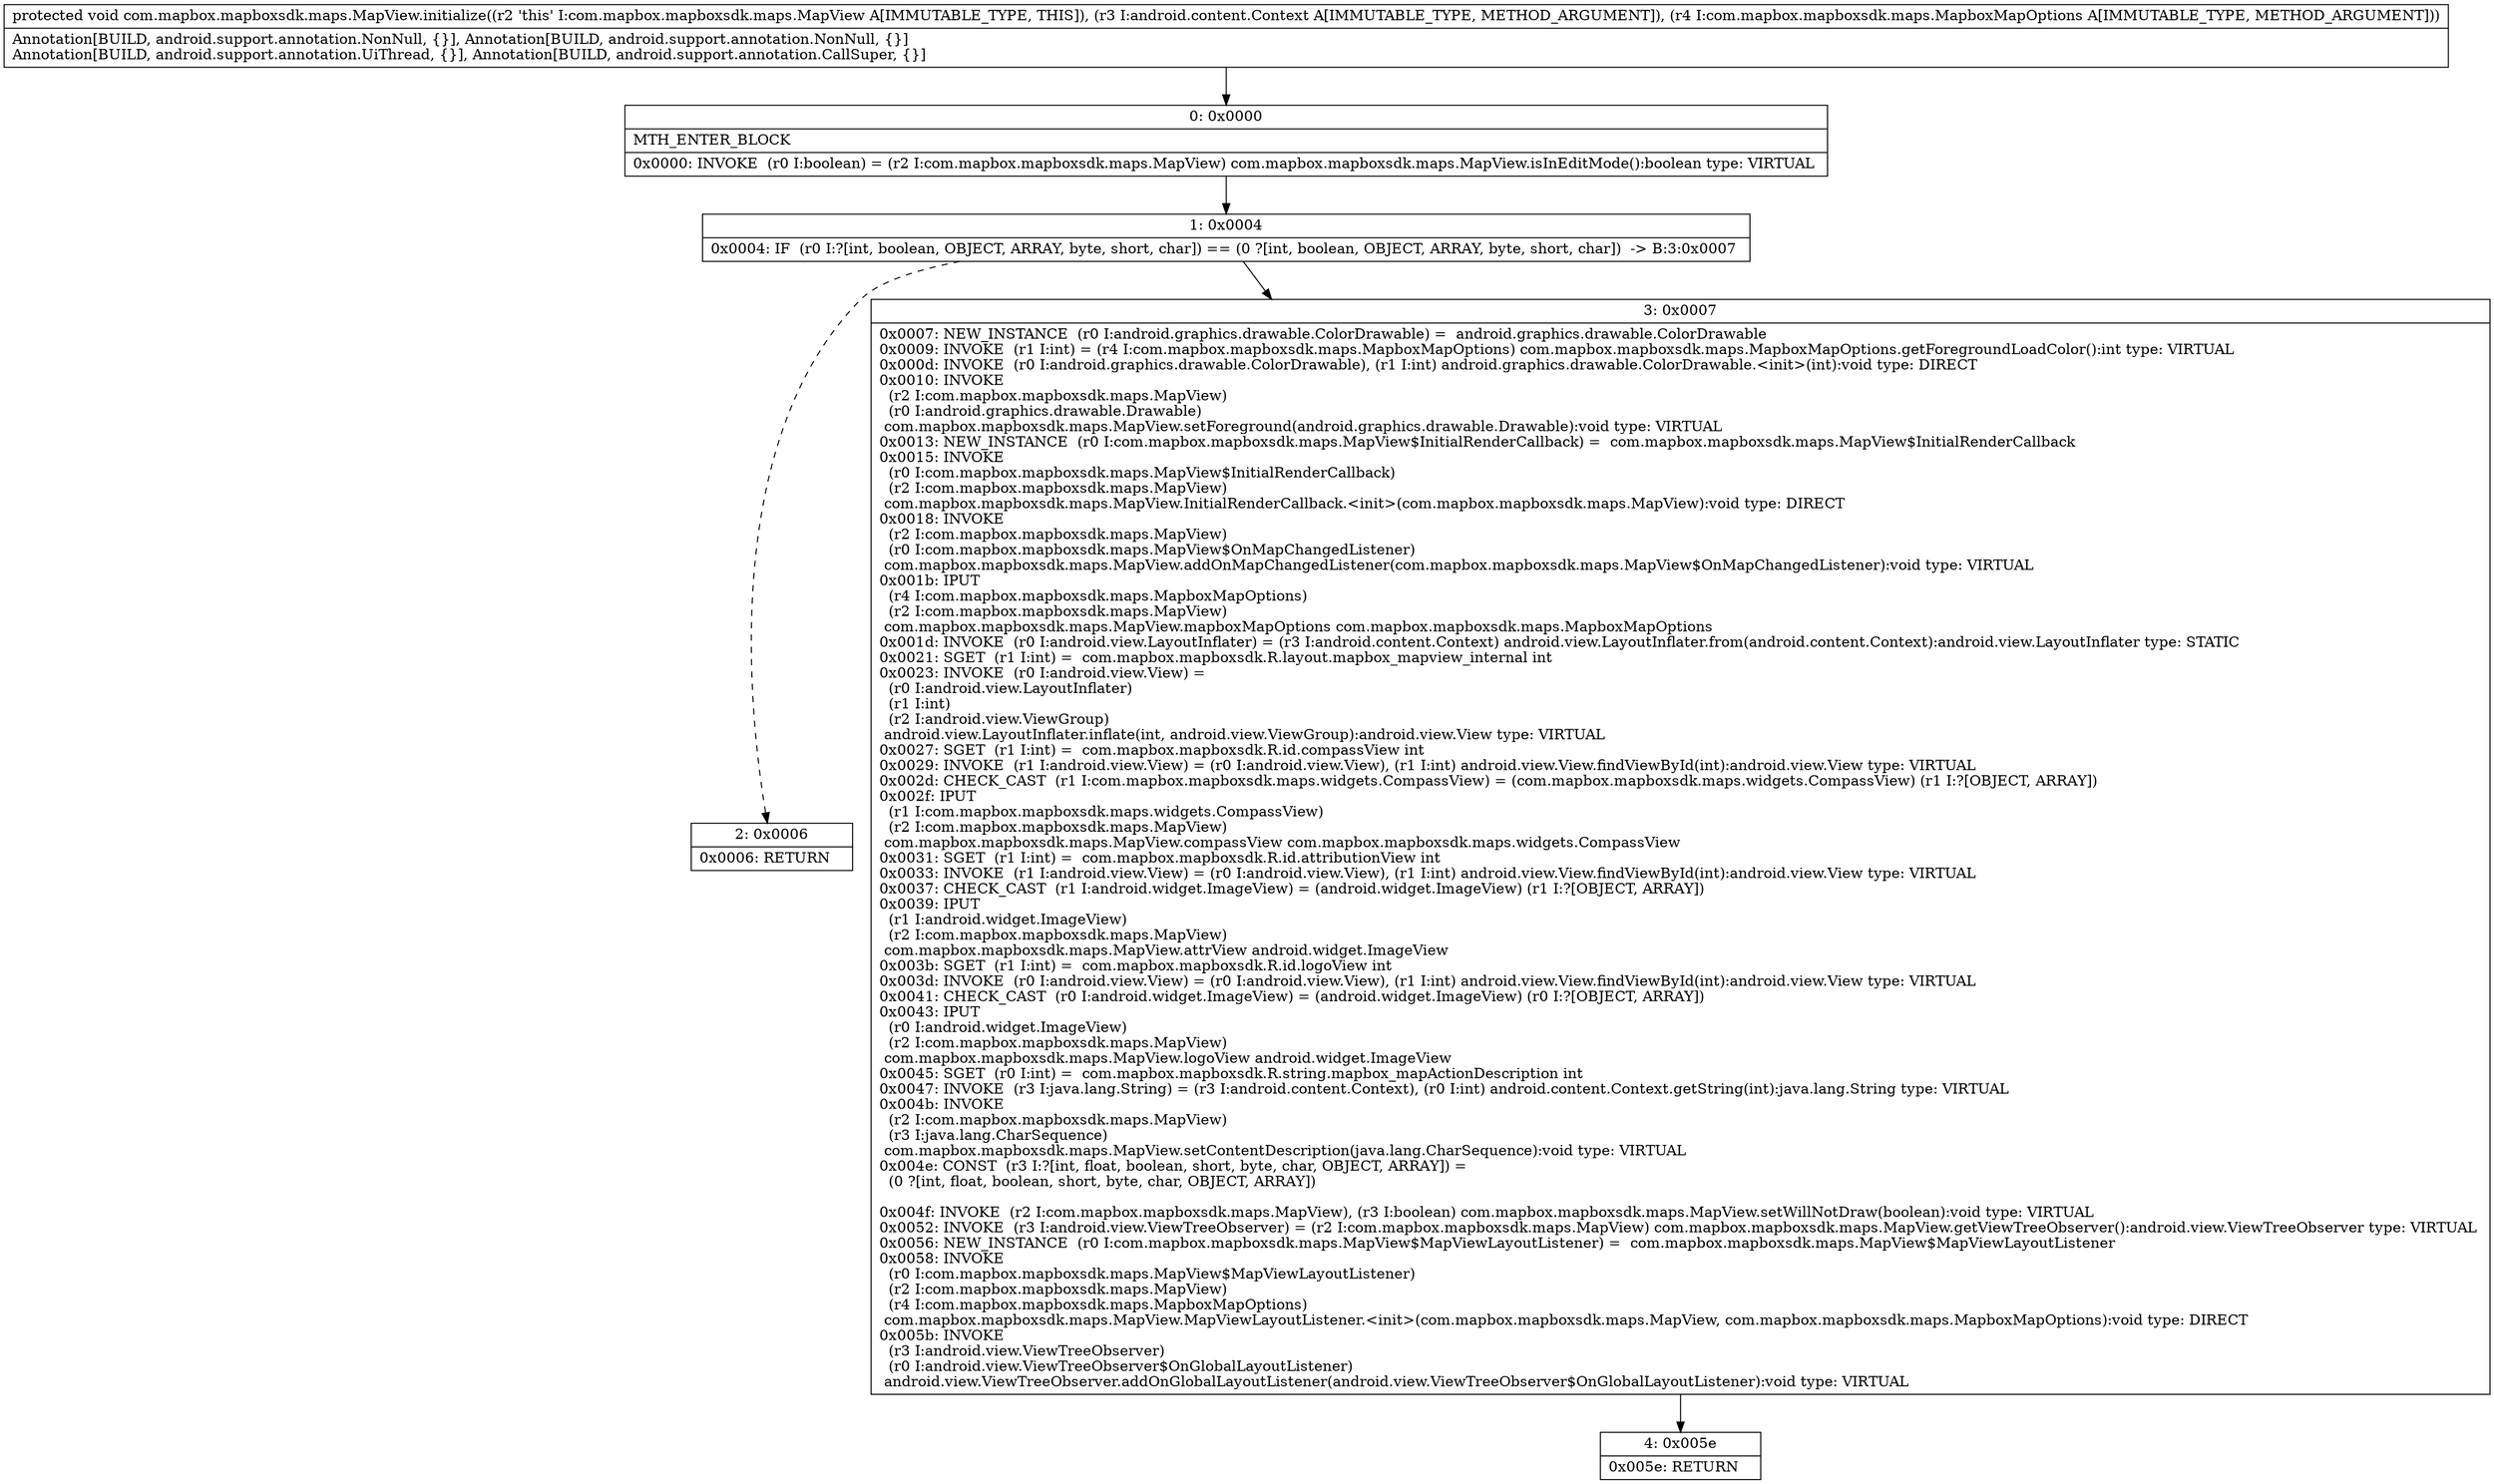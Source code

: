 digraph "CFG forcom.mapbox.mapboxsdk.maps.MapView.initialize(Landroid\/content\/Context;Lcom\/mapbox\/mapboxsdk\/maps\/MapboxMapOptions;)V" {
Node_0 [shape=record,label="{0\:\ 0x0000|MTH_ENTER_BLOCK\l|0x0000: INVOKE  (r0 I:boolean) = (r2 I:com.mapbox.mapboxsdk.maps.MapView) com.mapbox.mapboxsdk.maps.MapView.isInEditMode():boolean type: VIRTUAL \l}"];
Node_1 [shape=record,label="{1\:\ 0x0004|0x0004: IF  (r0 I:?[int, boolean, OBJECT, ARRAY, byte, short, char]) == (0 ?[int, boolean, OBJECT, ARRAY, byte, short, char])  \-\> B:3:0x0007 \l}"];
Node_2 [shape=record,label="{2\:\ 0x0006|0x0006: RETURN   \l}"];
Node_3 [shape=record,label="{3\:\ 0x0007|0x0007: NEW_INSTANCE  (r0 I:android.graphics.drawable.ColorDrawable) =  android.graphics.drawable.ColorDrawable \l0x0009: INVOKE  (r1 I:int) = (r4 I:com.mapbox.mapboxsdk.maps.MapboxMapOptions) com.mapbox.mapboxsdk.maps.MapboxMapOptions.getForegroundLoadColor():int type: VIRTUAL \l0x000d: INVOKE  (r0 I:android.graphics.drawable.ColorDrawable), (r1 I:int) android.graphics.drawable.ColorDrawable.\<init\>(int):void type: DIRECT \l0x0010: INVOKE  \l  (r2 I:com.mapbox.mapboxsdk.maps.MapView)\l  (r0 I:android.graphics.drawable.Drawable)\l com.mapbox.mapboxsdk.maps.MapView.setForeground(android.graphics.drawable.Drawable):void type: VIRTUAL \l0x0013: NEW_INSTANCE  (r0 I:com.mapbox.mapboxsdk.maps.MapView$InitialRenderCallback) =  com.mapbox.mapboxsdk.maps.MapView$InitialRenderCallback \l0x0015: INVOKE  \l  (r0 I:com.mapbox.mapboxsdk.maps.MapView$InitialRenderCallback)\l  (r2 I:com.mapbox.mapboxsdk.maps.MapView)\l com.mapbox.mapboxsdk.maps.MapView.InitialRenderCallback.\<init\>(com.mapbox.mapboxsdk.maps.MapView):void type: DIRECT \l0x0018: INVOKE  \l  (r2 I:com.mapbox.mapboxsdk.maps.MapView)\l  (r0 I:com.mapbox.mapboxsdk.maps.MapView$OnMapChangedListener)\l com.mapbox.mapboxsdk.maps.MapView.addOnMapChangedListener(com.mapbox.mapboxsdk.maps.MapView$OnMapChangedListener):void type: VIRTUAL \l0x001b: IPUT  \l  (r4 I:com.mapbox.mapboxsdk.maps.MapboxMapOptions)\l  (r2 I:com.mapbox.mapboxsdk.maps.MapView)\l com.mapbox.mapboxsdk.maps.MapView.mapboxMapOptions com.mapbox.mapboxsdk.maps.MapboxMapOptions \l0x001d: INVOKE  (r0 I:android.view.LayoutInflater) = (r3 I:android.content.Context) android.view.LayoutInflater.from(android.content.Context):android.view.LayoutInflater type: STATIC \l0x0021: SGET  (r1 I:int) =  com.mapbox.mapboxsdk.R.layout.mapbox_mapview_internal int \l0x0023: INVOKE  (r0 I:android.view.View) = \l  (r0 I:android.view.LayoutInflater)\l  (r1 I:int)\l  (r2 I:android.view.ViewGroup)\l android.view.LayoutInflater.inflate(int, android.view.ViewGroup):android.view.View type: VIRTUAL \l0x0027: SGET  (r1 I:int) =  com.mapbox.mapboxsdk.R.id.compassView int \l0x0029: INVOKE  (r1 I:android.view.View) = (r0 I:android.view.View), (r1 I:int) android.view.View.findViewById(int):android.view.View type: VIRTUAL \l0x002d: CHECK_CAST  (r1 I:com.mapbox.mapboxsdk.maps.widgets.CompassView) = (com.mapbox.mapboxsdk.maps.widgets.CompassView) (r1 I:?[OBJECT, ARRAY]) \l0x002f: IPUT  \l  (r1 I:com.mapbox.mapboxsdk.maps.widgets.CompassView)\l  (r2 I:com.mapbox.mapboxsdk.maps.MapView)\l com.mapbox.mapboxsdk.maps.MapView.compassView com.mapbox.mapboxsdk.maps.widgets.CompassView \l0x0031: SGET  (r1 I:int) =  com.mapbox.mapboxsdk.R.id.attributionView int \l0x0033: INVOKE  (r1 I:android.view.View) = (r0 I:android.view.View), (r1 I:int) android.view.View.findViewById(int):android.view.View type: VIRTUAL \l0x0037: CHECK_CAST  (r1 I:android.widget.ImageView) = (android.widget.ImageView) (r1 I:?[OBJECT, ARRAY]) \l0x0039: IPUT  \l  (r1 I:android.widget.ImageView)\l  (r2 I:com.mapbox.mapboxsdk.maps.MapView)\l com.mapbox.mapboxsdk.maps.MapView.attrView android.widget.ImageView \l0x003b: SGET  (r1 I:int) =  com.mapbox.mapboxsdk.R.id.logoView int \l0x003d: INVOKE  (r0 I:android.view.View) = (r0 I:android.view.View), (r1 I:int) android.view.View.findViewById(int):android.view.View type: VIRTUAL \l0x0041: CHECK_CAST  (r0 I:android.widget.ImageView) = (android.widget.ImageView) (r0 I:?[OBJECT, ARRAY]) \l0x0043: IPUT  \l  (r0 I:android.widget.ImageView)\l  (r2 I:com.mapbox.mapboxsdk.maps.MapView)\l com.mapbox.mapboxsdk.maps.MapView.logoView android.widget.ImageView \l0x0045: SGET  (r0 I:int) =  com.mapbox.mapboxsdk.R.string.mapbox_mapActionDescription int \l0x0047: INVOKE  (r3 I:java.lang.String) = (r3 I:android.content.Context), (r0 I:int) android.content.Context.getString(int):java.lang.String type: VIRTUAL \l0x004b: INVOKE  \l  (r2 I:com.mapbox.mapboxsdk.maps.MapView)\l  (r3 I:java.lang.CharSequence)\l com.mapbox.mapboxsdk.maps.MapView.setContentDescription(java.lang.CharSequence):void type: VIRTUAL \l0x004e: CONST  (r3 I:?[int, float, boolean, short, byte, char, OBJECT, ARRAY]) = \l  (0 ?[int, float, boolean, short, byte, char, OBJECT, ARRAY])\l \l0x004f: INVOKE  (r2 I:com.mapbox.mapboxsdk.maps.MapView), (r3 I:boolean) com.mapbox.mapboxsdk.maps.MapView.setWillNotDraw(boolean):void type: VIRTUAL \l0x0052: INVOKE  (r3 I:android.view.ViewTreeObserver) = (r2 I:com.mapbox.mapboxsdk.maps.MapView) com.mapbox.mapboxsdk.maps.MapView.getViewTreeObserver():android.view.ViewTreeObserver type: VIRTUAL \l0x0056: NEW_INSTANCE  (r0 I:com.mapbox.mapboxsdk.maps.MapView$MapViewLayoutListener) =  com.mapbox.mapboxsdk.maps.MapView$MapViewLayoutListener \l0x0058: INVOKE  \l  (r0 I:com.mapbox.mapboxsdk.maps.MapView$MapViewLayoutListener)\l  (r2 I:com.mapbox.mapboxsdk.maps.MapView)\l  (r4 I:com.mapbox.mapboxsdk.maps.MapboxMapOptions)\l com.mapbox.mapboxsdk.maps.MapView.MapViewLayoutListener.\<init\>(com.mapbox.mapboxsdk.maps.MapView, com.mapbox.mapboxsdk.maps.MapboxMapOptions):void type: DIRECT \l0x005b: INVOKE  \l  (r3 I:android.view.ViewTreeObserver)\l  (r0 I:android.view.ViewTreeObserver$OnGlobalLayoutListener)\l android.view.ViewTreeObserver.addOnGlobalLayoutListener(android.view.ViewTreeObserver$OnGlobalLayoutListener):void type: VIRTUAL \l}"];
Node_4 [shape=record,label="{4\:\ 0x005e|0x005e: RETURN   \l}"];
MethodNode[shape=record,label="{protected void com.mapbox.mapboxsdk.maps.MapView.initialize((r2 'this' I:com.mapbox.mapboxsdk.maps.MapView A[IMMUTABLE_TYPE, THIS]), (r3 I:android.content.Context A[IMMUTABLE_TYPE, METHOD_ARGUMENT]), (r4 I:com.mapbox.mapboxsdk.maps.MapboxMapOptions A[IMMUTABLE_TYPE, METHOD_ARGUMENT]))  | Annotation[BUILD, android.support.annotation.NonNull, \{\}], Annotation[BUILD, android.support.annotation.NonNull, \{\}]\lAnnotation[BUILD, android.support.annotation.UiThread, \{\}], Annotation[BUILD, android.support.annotation.CallSuper, \{\}]\l}"];
MethodNode -> Node_0;
Node_0 -> Node_1;
Node_1 -> Node_2[style=dashed];
Node_1 -> Node_3;
Node_3 -> Node_4;
}

